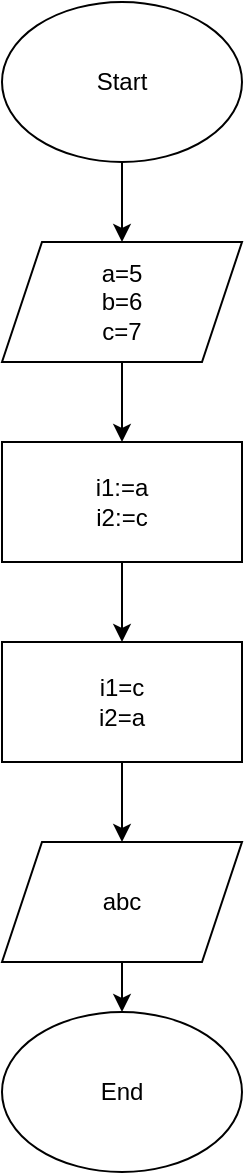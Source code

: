 <mxfile version="22.0.8" type="device">
  <diagram id="C5RBs43oDa-KdzZeNtuy" name="Page-1">
    <mxGraphModel dx="1006" dy="566" grid="1" gridSize="10" guides="1" tooltips="1" connect="1" arrows="1" fold="1" page="1" pageScale="1" pageWidth="827" pageHeight="1169" math="0" shadow="0">
      <root>
        <mxCell id="WIyWlLk6GJQsqaUBKTNV-0" />
        <mxCell id="WIyWlLk6GJQsqaUBKTNV-1" parent="WIyWlLk6GJQsqaUBKTNV-0" />
        <mxCell id="EsNUO3VtLHSYYA-XuaFm-2" style="edgeStyle=orthogonalEdgeStyle;rounded=0;orthogonalLoop=1;jettySize=auto;html=1;exitX=0.5;exitY=1;exitDx=0;exitDy=0;entryX=0.5;entryY=0;entryDx=0;entryDy=0;" edge="1" parent="WIyWlLk6GJQsqaUBKTNV-1" source="EsNUO3VtLHSYYA-XuaFm-0" target="EsNUO3VtLHSYYA-XuaFm-1">
          <mxGeometry relative="1" as="geometry" />
        </mxCell>
        <mxCell id="EsNUO3VtLHSYYA-XuaFm-0" value="Start" style="ellipse;whiteSpace=wrap;html=1;" vertex="1" parent="WIyWlLk6GJQsqaUBKTNV-1">
          <mxGeometry x="354" width="120" height="80" as="geometry" />
        </mxCell>
        <mxCell id="EsNUO3VtLHSYYA-XuaFm-4" style="edgeStyle=orthogonalEdgeStyle;rounded=0;orthogonalLoop=1;jettySize=auto;html=1;exitX=0.5;exitY=1;exitDx=0;exitDy=0;entryX=0.5;entryY=0;entryDx=0;entryDy=0;" edge="1" parent="WIyWlLk6GJQsqaUBKTNV-1" source="EsNUO3VtLHSYYA-XuaFm-1" target="EsNUO3VtLHSYYA-XuaFm-3">
          <mxGeometry relative="1" as="geometry" />
        </mxCell>
        <mxCell id="EsNUO3VtLHSYYA-XuaFm-1" value="a=5&lt;br&gt;b=6&lt;br&gt;c=7" style="shape=parallelogram;perimeter=parallelogramPerimeter;whiteSpace=wrap;html=1;fixedSize=1;" vertex="1" parent="WIyWlLk6GJQsqaUBKTNV-1">
          <mxGeometry x="354" y="120" width="120" height="60" as="geometry" />
        </mxCell>
        <mxCell id="EsNUO3VtLHSYYA-XuaFm-6" style="edgeStyle=orthogonalEdgeStyle;rounded=0;orthogonalLoop=1;jettySize=auto;html=1;exitX=0.5;exitY=1;exitDx=0;exitDy=0;entryX=0.5;entryY=0;entryDx=0;entryDy=0;" edge="1" parent="WIyWlLk6GJQsqaUBKTNV-1" source="EsNUO3VtLHSYYA-XuaFm-3" target="EsNUO3VtLHSYYA-XuaFm-5">
          <mxGeometry relative="1" as="geometry" />
        </mxCell>
        <mxCell id="EsNUO3VtLHSYYA-XuaFm-3" value="i1:=a&lt;br&gt;i2:=c" style="rounded=0;whiteSpace=wrap;html=1;" vertex="1" parent="WIyWlLk6GJQsqaUBKTNV-1">
          <mxGeometry x="354" y="220" width="120" height="60" as="geometry" />
        </mxCell>
        <mxCell id="EsNUO3VtLHSYYA-XuaFm-8" value="" style="edgeStyle=orthogonalEdgeStyle;rounded=0;orthogonalLoop=1;jettySize=auto;html=1;" edge="1" parent="WIyWlLk6GJQsqaUBKTNV-1" source="EsNUO3VtLHSYYA-XuaFm-5" target="EsNUO3VtLHSYYA-XuaFm-7">
          <mxGeometry relative="1" as="geometry" />
        </mxCell>
        <mxCell id="EsNUO3VtLHSYYA-XuaFm-5" value="i1=c&lt;br&gt;i2=a" style="rounded=0;whiteSpace=wrap;html=1;" vertex="1" parent="WIyWlLk6GJQsqaUBKTNV-1">
          <mxGeometry x="354" y="320" width="120" height="60" as="geometry" />
        </mxCell>
        <mxCell id="EsNUO3VtLHSYYA-XuaFm-10" value="" style="edgeStyle=orthogonalEdgeStyle;rounded=0;orthogonalLoop=1;jettySize=auto;html=1;" edge="1" parent="WIyWlLk6GJQsqaUBKTNV-1" source="EsNUO3VtLHSYYA-XuaFm-7" target="EsNUO3VtLHSYYA-XuaFm-9">
          <mxGeometry relative="1" as="geometry" />
        </mxCell>
        <mxCell id="EsNUO3VtLHSYYA-XuaFm-7" value="abc" style="shape=parallelogram;perimeter=parallelogramPerimeter;whiteSpace=wrap;html=1;fixedSize=1;" vertex="1" parent="WIyWlLk6GJQsqaUBKTNV-1">
          <mxGeometry x="354" y="420" width="120" height="60" as="geometry" />
        </mxCell>
        <mxCell id="EsNUO3VtLHSYYA-XuaFm-9" value="End" style="ellipse;whiteSpace=wrap;html=1;" vertex="1" parent="WIyWlLk6GJQsqaUBKTNV-1">
          <mxGeometry x="354" y="505" width="120" height="80" as="geometry" />
        </mxCell>
      </root>
    </mxGraphModel>
  </diagram>
</mxfile>
